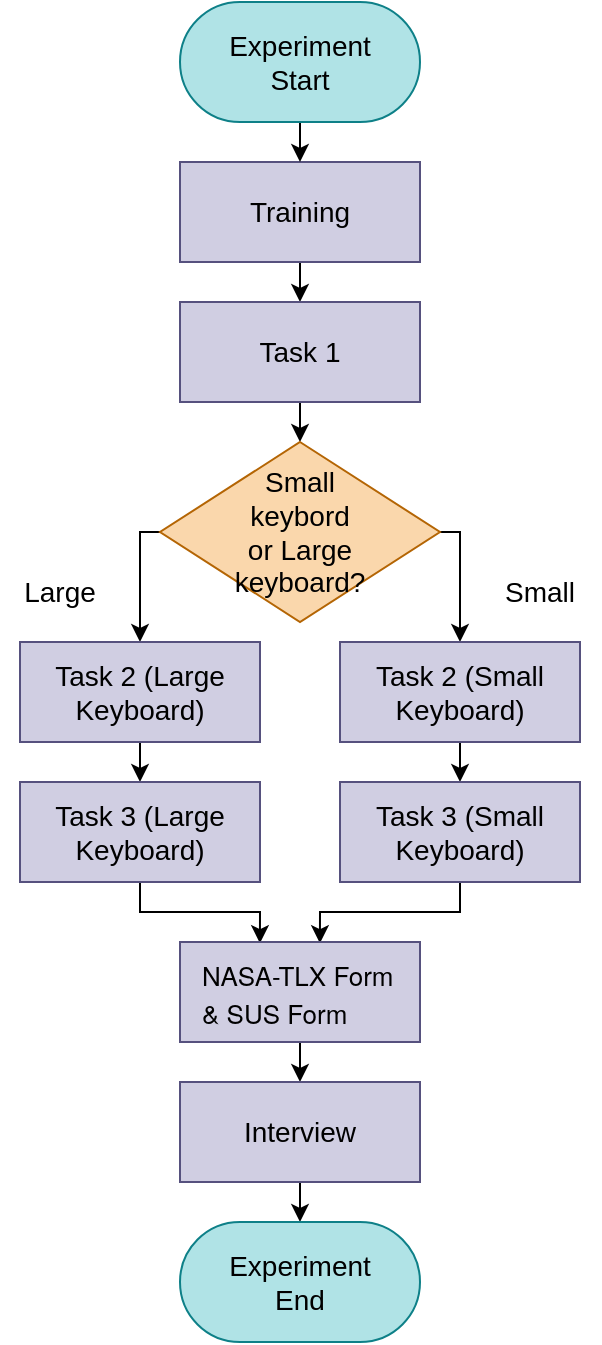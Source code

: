 <mxfile>
    <diagram id="MarUBeQX_896xqiX45OA" name="Page-1">
        <mxGraphModel dx="952" dy="567" grid="1" gridSize="10" guides="1" tooltips="1" connect="1" arrows="0" fold="1" page="1" pageScale="1" pageWidth="850" pageHeight="1100" background="#ffffff" math="0" shadow="0">
            <root>
                <mxCell id="0"/>
                <mxCell id="1" parent="0"/>
                <mxCell id="33" style="edgeStyle=orthogonalEdgeStyle;rounded=0;html=1;exitX=0.5;exitY=1;exitDx=0;exitDy=0;entryX=0.5;entryY=0;entryDx=0;entryDy=0;strokeColor=#000000;fontSize=14;fontColor=#000000;" parent="1" source="4" target="12" edge="1">
                    <mxGeometry relative="1" as="geometry"/>
                </mxCell>
                <mxCell id="4" value="" style="rounded=0;whiteSpace=wrap;html=1;fontSize=14;fillColor=#d0cee2;strokeColor=#56517e;" parent="1" vertex="1">
                    <mxGeometry x="320" y="130" width="120" height="50" as="geometry"/>
                </mxCell>
                <mxCell id="5" value="Training" style="text;html=1;strokeColor=none;fillColor=none;align=center;verticalAlign=middle;whiteSpace=wrap;rounded=0;fontSize=14;fontColor=#000000;" parent="1" vertex="1">
                    <mxGeometry x="350" y="137.5" width="60" height="35" as="geometry"/>
                </mxCell>
                <mxCell id="21" style="edgeStyle=none;html=1;exitX=0.5;exitY=1;exitDx=0;exitDy=0;entryX=0.5;entryY=0;entryDx=0;entryDy=0;strokeColor=#000000;fontSize=14;fontColor=#000000;" parent="1" source="12" target="15" edge="1">
                    <mxGeometry relative="1" as="geometry"/>
                </mxCell>
                <mxCell id="12" value="" style="rounded=0;whiteSpace=wrap;html=1;fontSize=14;fillColor=#d0cee2;strokeColor=#56517e;" parent="1" vertex="1">
                    <mxGeometry x="320" y="200" width="120" height="50" as="geometry"/>
                </mxCell>
                <mxCell id="13" value="Task 1" style="text;html=1;strokeColor=none;fillColor=none;align=center;verticalAlign=middle;whiteSpace=wrap;rounded=0;fontSize=14;fontColor=#000000;" parent="1" vertex="1">
                    <mxGeometry x="350" y="207.5" width="60" height="35" as="geometry"/>
                </mxCell>
                <mxCell id="26" style="edgeStyle=orthogonalEdgeStyle;html=1;exitX=0;exitY=0.5;exitDx=0;exitDy=0;entryX=0.5;entryY=0;entryDx=0;entryDy=0;strokeColor=#000000;fontSize=14;fontColor=#000000;rounded=0;" parent="1" source="15" target="24" edge="1">
                    <mxGeometry relative="1" as="geometry">
                        <Array as="points">
                            <mxPoint x="300" y="315"/>
                        </Array>
                    </mxGeometry>
                </mxCell>
                <mxCell id="28" style="edgeStyle=orthogonalEdgeStyle;rounded=0;html=1;exitX=1;exitY=0.5;exitDx=0;exitDy=0;strokeColor=#000000;fontSize=14;fontColor=#000000;entryX=0.5;entryY=0;entryDx=0;entryDy=0;" parent="1" source="15" target="22" edge="1">
                    <mxGeometry relative="1" as="geometry">
                        <mxPoint x="480" y="370" as="targetPoint"/>
                        <Array as="points">
                            <mxPoint x="460" y="315"/>
                        </Array>
                    </mxGeometry>
                </mxCell>
                <mxCell id="15" value="" style="rhombus;whiteSpace=wrap;html=1;fontSize=14;fillColor=#fad7ac;strokeColor=#b46504;" parent="1" vertex="1">
                    <mxGeometry x="310" y="270" width="140" height="90" as="geometry"/>
                </mxCell>
                <mxCell id="16" value="Small keybord or Large keyboard?" style="text;html=1;strokeColor=none;fillColor=none;align=center;verticalAlign=middle;whiteSpace=wrap;rounded=0;fontSize=14;fontColor=#000000;" parent="1" vertex="1">
                    <mxGeometry x="350" y="300" width="60" height="30" as="geometry"/>
                </mxCell>
                <mxCell id="42" style="edgeStyle=orthogonalEdgeStyle;rounded=0;html=1;exitX=0.5;exitY=1;exitDx=0;exitDy=0;entryX=0.5;entryY=0;entryDx=0;entryDy=0;strokeColor=#000000;fontSize=14;fontColor=#000000;" parent="1" source="22" target="34" edge="1">
                    <mxGeometry relative="1" as="geometry"/>
                </mxCell>
                <mxCell id="22" value="" style="rounded=0;whiteSpace=wrap;html=1;fontSize=14;fillColor=#d0cee2;strokeColor=#56517e;" parent="1" vertex="1">
                    <mxGeometry x="400" y="370" width="120" height="50" as="geometry"/>
                </mxCell>
                <mxCell id="23" value="Task 2 (Small Keyboard)" style="text;html=1;strokeColor=none;fillColor=none;align=center;verticalAlign=middle;whiteSpace=wrap;rounded=0;fontSize=14;fontColor=#000000;" parent="1" vertex="1">
                    <mxGeometry x="400" y="380" width="120" height="30" as="geometry"/>
                </mxCell>
                <mxCell id="41" style="edgeStyle=orthogonalEdgeStyle;rounded=0;html=1;exitX=0.5;exitY=1;exitDx=0;exitDy=0;entryX=0.5;entryY=0;entryDx=0;entryDy=0;strokeColor=#000000;fontSize=14;fontColor=#000000;" parent="1" source="24" target="36" edge="1">
                    <mxGeometry relative="1" as="geometry"/>
                </mxCell>
                <mxCell id="24" value="" style="rounded=0;whiteSpace=wrap;html=1;fontSize=14;fillColor=#d0cee2;strokeColor=#56517e;" parent="1" vertex="1">
                    <mxGeometry x="240" y="370" width="120" height="50" as="geometry"/>
                </mxCell>
                <mxCell id="25" value="Task 2 (Large Keyboard)" style="text;html=1;strokeColor=none;fillColor=none;align=center;verticalAlign=middle;whiteSpace=wrap;rounded=0;fontSize=14;fontColor=#000000;" parent="1" vertex="1">
                    <mxGeometry x="240" y="380" width="120" height="30" as="geometry"/>
                </mxCell>
                <mxCell id="29" value="Small" style="text;html=1;strokeColor=none;fillColor=none;align=center;verticalAlign=middle;whiteSpace=wrap;rounded=0;fontSize=14;fontColor=#000000;" parent="1" vertex="1">
                    <mxGeometry x="470" y="330" width="60" height="30" as="geometry"/>
                </mxCell>
                <mxCell id="30" value="Large" style="text;html=1;strokeColor=none;fillColor=none;align=center;verticalAlign=middle;whiteSpace=wrap;rounded=0;fontSize=14;fontColor=#000000;" parent="1" vertex="1">
                    <mxGeometry x="230" y="330" width="60" height="30" as="geometry"/>
                </mxCell>
                <mxCell id="47" style="edgeStyle=orthogonalEdgeStyle;rounded=0;html=1;entryX=0.583;entryY=0.012;entryDx=0;entryDy=0;entryPerimeter=0;strokeColor=#000000;fontSize=14;fontColor=#000000;" parent="1" source="34" target="43" edge="1">
                    <mxGeometry relative="1" as="geometry"/>
                </mxCell>
                <mxCell id="34" value="" style="rounded=0;whiteSpace=wrap;html=1;fontSize=14;fillColor=#d0cee2;strokeColor=#56517e;" parent="1" vertex="1">
                    <mxGeometry x="400" y="440" width="120" height="50" as="geometry"/>
                </mxCell>
                <mxCell id="35" value="Task 3 (Small Keyboard)" style="text;html=1;strokeColor=none;fillColor=none;align=center;verticalAlign=middle;whiteSpace=wrap;rounded=0;fontSize=14;fontColor=#000000;" parent="1" vertex="1">
                    <mxGeometry x="400" y="450" width="120" height="30" as="geometry"/>
                </mxCell>
                <mxCell id="46" style="edgeStyle=orthogonalEdgeStyle;rounded=0;html=1;exitX=0.5;exitY=1;exitDx=0;exitDy=0;entryX=0.333;entryY=0.012;entryDx=0;entryDy=0;entryPerimeter=0;strokeColor=#000000;fontSize=14;fontColor=#000000;" parent="1" source="36" target="43" edge="1">
                    <mxGeometry relative="1" as="geometry"/>
                </mxCell>
                <mxCell id="36" value="" style="rounded=0;whiteSpace=wrap;html=1;fontSize=14;fillColor=#d0cee2;strokeColor=#56517e;" parent="1" vertex="1">
                    <mxGeometry x="240" y="440" width="120" height="50" as="geometry"/>
                </mxCell>
                <mxCell id="37" value="Task 3 (Large Keyboard)" style="text;html=1;strokeColor=none;fillColor=none;align=center;verticalAlign=middle;whiteSpace=wrap;rounded=0;fontSize=14;fontColor=#000000;" parent="1" vertex="1">
                    <mxGeometry x="240" y="450" width="120" height="30" as="geometry"/>
                </mxCell>
                <mxCell id="50" style="edgeStyle=orthogonalEdgeStyle;rounded=0;html=1;exitX=0.5;exitY=1;exitDx=0;exitDy=0;entryX=0.5;entryY=0;entryDx=0;entryDy=0;strokeColor=#000000;fontSize=14;fontColor=#000000;" parent="1" source="43" target="48" edge="1">
                    <mxGeometry relative="1" as="geometry"/>
                </mxCell>
                <mxCell id="43" value="" style="rounded=0;whiteSpace=wrap;html=1;fontSize=14;fillColor=#d0cee2;strokeColor=#56517e;" parent="1" vertex="1">
                    <mxGeometry x="320" y="520" width="120" height="50" as="geometry"/>
                </mxCell>
                <mxCell id="44" value="&lt;p style=&quot;margin: 0px; font-variant-numeric: normal; font-variant-east-asian: normal; font-variant-alternates: normal; font-kerning: auto; font-optical-sizing: auto; font-feature-settings: normal; font-variation-settings: normal; font-variant-position: normal; font-stretch: normal; font-size: 13px; line-height: normal; font-family: &amp;quot;Helvetica Neue&amp;quot;; text-align: start;&quot; class=&quot;p1&quot;&gt;NASA-TLX Form &amp;amp; SUS Form&lt;/p&gt;" style="text;html=1;strokeColor=none;fillColor=none;align=center;verticalAlign=middle;whiteSpace=wrap;rounded=0;fontSize=14;fontColor=#000000;" parent="1" vertex="1">
                    <mxGeometry x="330" y="530" width="110" height="30" as="geometry"/>
                </mxCell>
                <mxCell id="57" style="edgeStyle=orthogonalEdgeStyle;rounded=0;html=1;entryX=0.5;entryY=0;entryDx=0;entryDy=0;strokeColor=#000000;fontSize=14;fontColor=#000000;" parent="1" source="48" target="51" edge="1">
                    <mxGeometry relative="1" as="geometry"/>
                </mxCell>
                <mxCell id="48" value="" style="rounded=0;whiteSpace=wrap;html=1;fontSize=14;fillColor=#d0cee2;strokeColor=#56517e;" parent="1" vertex="1">
                    <mxGeometry x="320" y="590" width="120" height="50" as="geometry"/>
                </mxCell>
                <mxCell id="49" value="Interview" style="text;html=1;strokeColor=none;fillColor=none;align=center;verticalAlign=middle;whiteSpace=wrap;rounded=0;fontSize=14;fontColor=#000000;" parent="1" vertex="1">
                    <mxGeometry x="350" y="600" width="60" height="30" as="geometry"/>
                </mxCell>
                <mxCell id="51" value="" style="rounded=1;whiteSpace=wrap;html=1;fontSize=14;fillColor=#b0e3e6;strokeColor=#0e8088;arcSize=50;" parent="1" vertex="1">
                    <mxGeometry x="320" y="660" width="120" height="60" as="geometry"/>
                </mxCell>
                <mxCell id="52" value="Experiment End" style="text;html=1;strokeColor=none;fillColor=none;align=center;verticalAlign=middle;whiteSpace=wrap;rounded=0;fontSize=14;fontColor=#000000;" parent="1" vertex="1">
                    <mxGeometry x="350" y="675" width="60" height="30" as="geometry"/>
                </mxCell>
                <mxCell id="55" style="edgeStyle=orthogonalEdgeStyle;rounded=0;html=1;exitX=0.5;exitY=1;exitDx=0;exitDy=0;entryX=0.5;entryY=0;entryDx=0;entryDy=0;strokeColor=#000000;fontSize=14;fontColor=#000000;" parent="1" source="53" target="4" edge="1">
                    <mxGeometry relative="1" as="geometry"/>
                </mxCell>
                <mxCell id="53" value="" style="rounded=1;whiteSpace=wrap;html=1;fontSize=14;fillColor=#b0e3e6;strokeColor=#0e8088;arcSize=50;" parent="1" vertex="1">
                    <mxGeometry x="320" y="50" width="120" height="60" as="geometry"/>
                </mxCell>
                <mxCell id="54" value="Experiment Start" style="text;html=1;strokeColor=none;fillColor=none;align=center;verticalAlign=middle;whiteSpace=wrap;rounded=0;fontSize=14;fontColor=#000000;" parent="1" vertex="1">
                    <mxGeometry x="350" y="65" width="60" height="30" as="geometry"/>
                </mxCell>
            </root>
        </mxGraphModel>
    </diagram>
</mxfile>